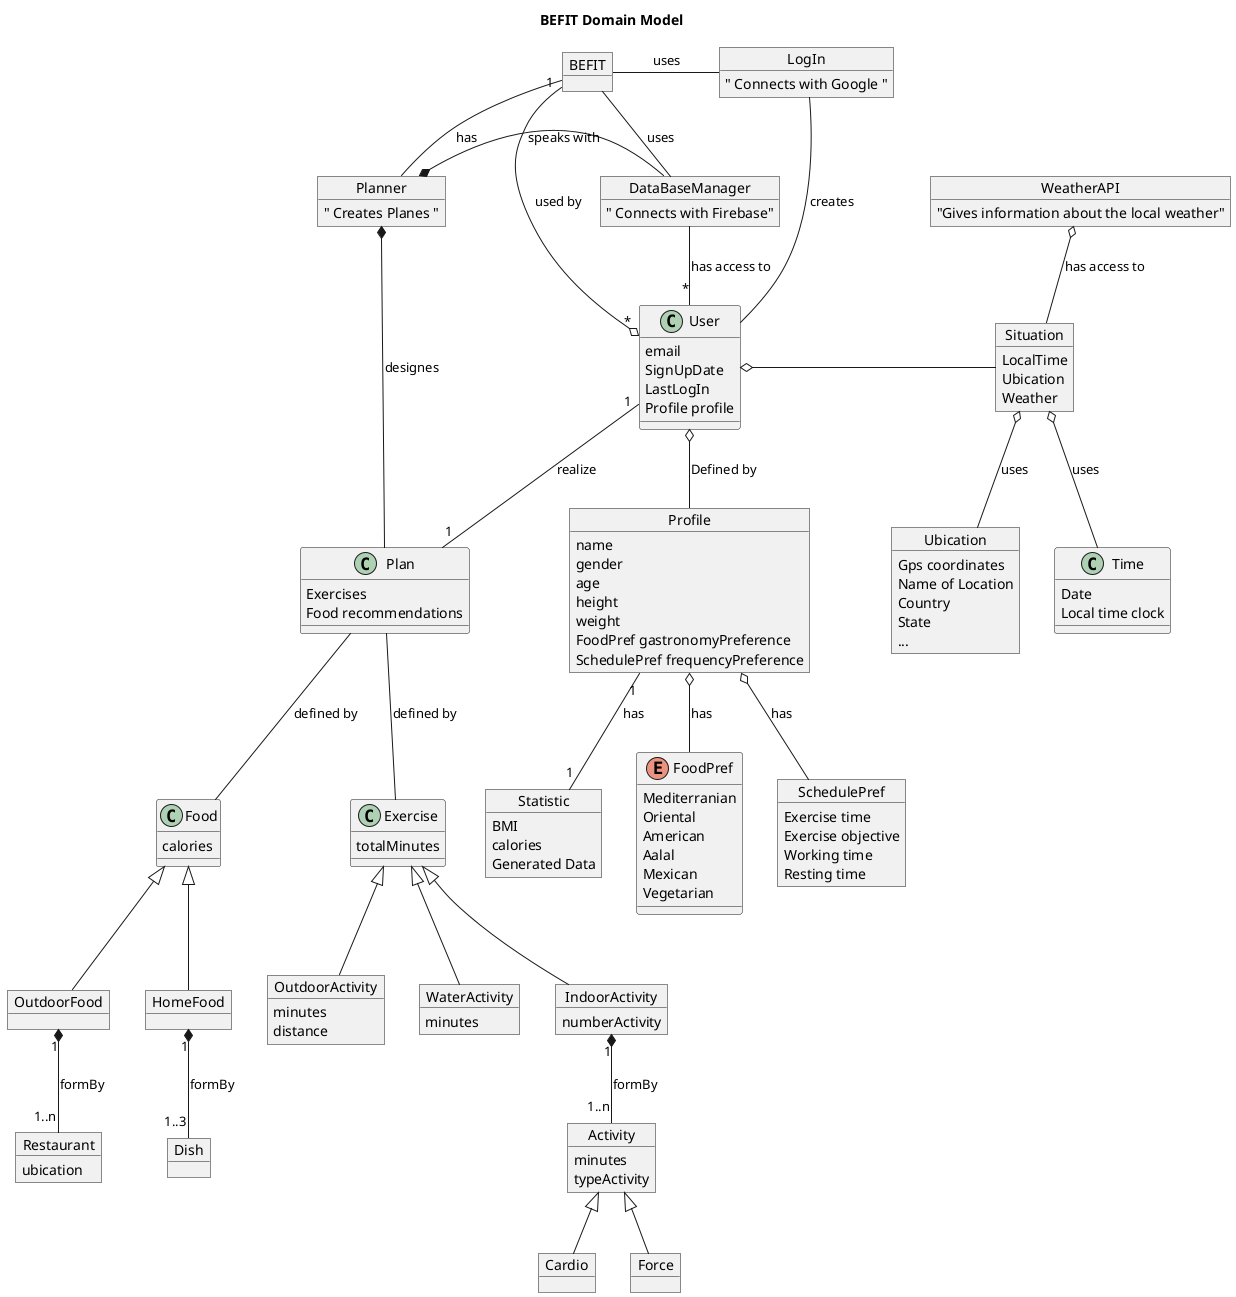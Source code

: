@startuml
title BEFIT Domain Model


object BEFIT{
}

object WeatherAPI{
"Gives information about the local weather"
}

object LogIn{
" Connects with Google "
}

BEFIT --right-- LogIn:uses
LogIn --- User: creates


object DataBaseManager{
" Connects with Firebase"
}

BEFIT -- DataBaseManager: uses
DataBaseManager -right-"*" User: has access to 

object Planner{
" Creates Planes "
}

BEFIT -- Planner: has

Planner *--right- DataBaseManager: speaks with

Planner *--down- Plan: designes


object User{

email
SignUpDate
LastLogIn
Profile profile

}

User "*" o-up- "1" BEFIT: used by


object Profile{
name
gender
age
height
weight
FoodPref gastronomyPreference
SchedulePref frequencyPreference
}

User o-down- Profile: Defined by 

enum FoodPref{
Mediterranian
Oriental
American
Aalal
Mexican
Vegetarian
}

object SchedulePref{
Exercise time
Exercise objective
Working time
Resting time
}

Profile o-down- FoodPref: has
Profile o-down- SchedulePref:has

object Situation{
LocalTime
Ubication
Weather
}

object Ubication{
Gps coordinates
Name of Location
Country
State
...
}

Situation o-down- Time: uses
Situation o-down- Ubication: uses
Situation -up-o WeatherAPI: has access to

User o-right- Situation


Object Plan{
Exercises
Food recommendations
}

Plan  -down-  Exercise: defined by
Plan  -down-  Food: defined by


Object Food{
calories
}

Object HomeFood{
}

Object OutdoorFood{
}

Object Restaurant{
ubication
}

Object Exercise{
totalMinutes
}

Object IndoorActivity{
numberActivity
}

Object Activity{
minutes
typeActivity
}

Object OutdoorActivity{
minutes
distance
}

Object WaterActivity{
minutes
}

Object Statistic{
BMI
calories
Generated Data
}

Object Time{
Date
Local time clock 
}


Object Cardio
Object Force
Object Dish

Exercise <|-down- IndoorActivity
Exercise <|-down- OutdoorActivity
Exercise <|-down- WaterActivity
Food  <|-down-  OutdoorFood
Food  <|-down-  HomeFood
Activity  <|-down-  Cardio
Activity  <|-down-  Force

User "1" -- "1" Plan: realize
IndoorActivity "1" *-- "1..n" Activity: formBy
OutdoorFood "1" *-- "1..n" Restaurant: formBy
Profile "1" -- "1" Statistic: has
HomeFood "1" *-- "1..3" Dish: formBy
@enduml